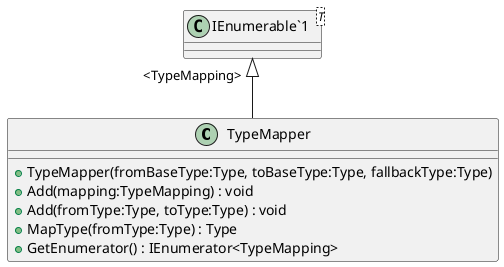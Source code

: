 @startuml
class TypeMapper {
    + TypeMapper(fromBaseType:Type, toBaseType:Type, fallbackType:Type)
    + Add(mapping:TypeMapping) : void
    + Add(fromType:Type, toType:Type) : void
    + MapType(fromType:Type) : Type
    + GetEnumerator() : IEnumerator<TypeMapping>
}
class "IEnumerable`1"<T> {
}
"IEnumerable`1" "<TypeMapping>" <|-- TypeMapper
@enduml
